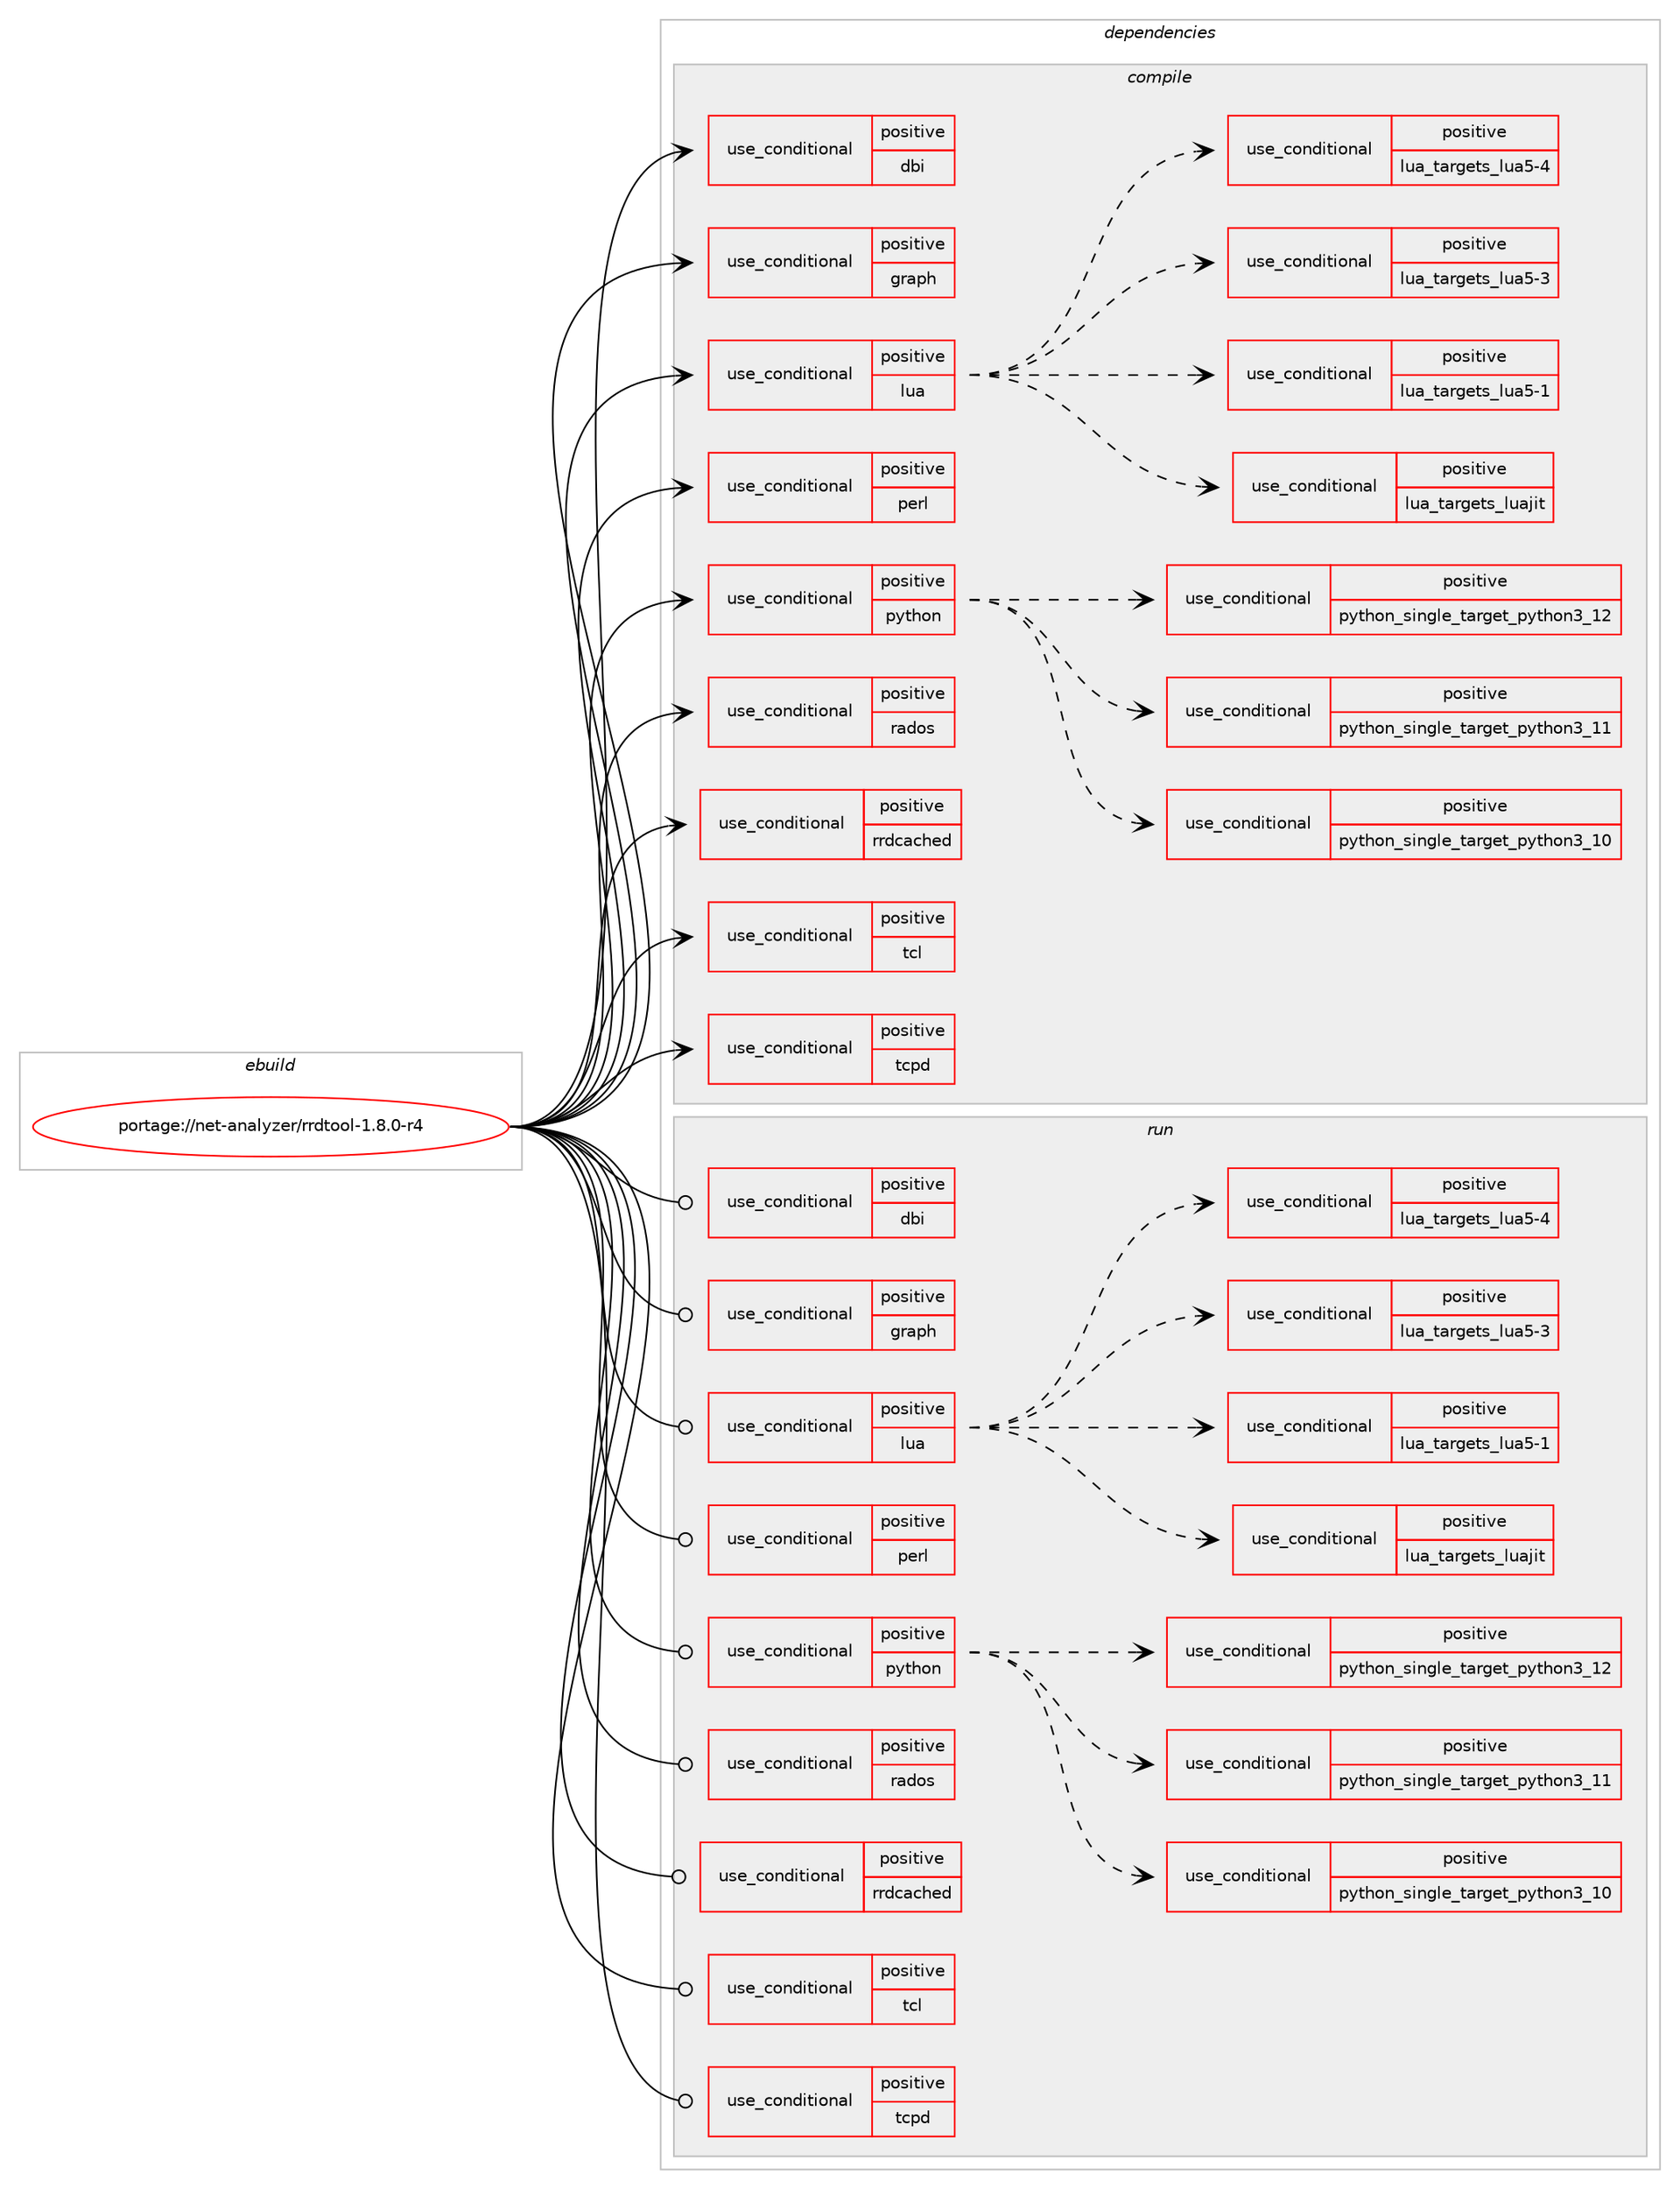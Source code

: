 digraph prolog {

# *************
# Graph options
# *************

newrank=true;
concentrate=true;
compound=true;
graph [rankdir=LR,fontname=Helvetica,fontsize=10,ranksep=1.5];#, ranksep=2.5, nodesep=0.2];
edge  [arrowhead=vee];
node  [fontname=Helvetica,fontsize=10];

# **********
# The ebuild
# **********

subgraph cluster_leftcol {
color=gray;
rank=same;
label=<<i>ebuild</i>>;
id [label="portage://net-analyzer/rrdtool-1.8.0-r4", color=red, width=4, href="../net-analyzer/rrdtool-1.8.0-r4.svg"];
}

# ****************
# The dependencies
# ****************

subgraph cluster_midcol {
color=gray;
label=<<i>dependencies</i>>;
subgraph cluster_compile {
fillcolor="#eeeeee";
style=filled;
label=<<i>compile</i>>;
subgraph cond85686 {
dependency174930 [label=<<TABLE BORDER="0" CELLBORDER="1" CELLSPACING="0" CELLPADDING="4"><TR><TD ROWSPAN="3" CELLPADDING="10">use_conditional</TD></TR><TR><TD>positive</TD></TR><TR><TD>dbi</TD></TR></TABLE>>, shape=none, color=red];
# *** BEGIN UNKNOWN DEPENDENCY TYPE (TODO) ***
# dependency174930 -> package_dependency(portage://net-analyzer/rrdtool-1.8.0-r4,install,no,dev-db,libdbi,none,[,,],[],[use(optenable(static-libs),positive)])
# *** END UNKNOWN DEPENDENCY TYPE (TODO) ***

}
id:e -> dependency174930:w [weight=20,style="solid",arrowhead="vee"];
subgraph cond85687 {
dependency174931 [label=<<TABLE BORDER="0" CELLBORDER="1" CELLSPACING="0" CELLPADDING="4"><TR><TD ROWSPAN="3" CELLPADDING="10">use_conditional</TD></TR><TR><TD>positive</TD></TR><TR><TD>graph</TD></TR></TABLE>>, shape=none, color=red];
# *** BEGIN UNKNOWN DEPENDENCY TYPE (TODO) ***
# dependency174931 -> package_dependency(portage://net-analyzer/rrdtool-1.8.0-r4,install,no,media-libs,libpng,none,[,,],[slot(0),equal],[use(optenable(static-libs),positive)])
# *** END UNKNOWN DEPENDENCY TYPE (TODO) ***

# *** BEGIN UNKNOWN DEPENDENCY TYPE (TODO) ***
# dependency174931 -> package_dependency(portage://net-analyzer/rrdtool-1.8.0-r4,install,no,x11-libs,cairo,none,[,,],[],[use(enable(svg),positive),use(optenable(static-libs),positive)])
# *** END UNKNOWN DEPENDENCY TYPE (TODO) ***

# *** BEGIN UNKNOWN DEPENDENCY TYPE (TODO) ***
# dependency174931 -> package_dependency(portage://net-analyzer/rrdtool-1.8.0-r4,install,no,x11-libs,pango,none,[,,],[],[])
# *** END UNKNOWN DEPENDENCY TYPE (TODO) ***

}
id:e -> dependency174931:w [weight=20,style="solid",arrowhead="vee"];
subgraph cond85688 {
dependency174932 [label=<<TABLE BORDER="0" CELLBORDER="1" CELLSPACING="0" CELLPADDING="4"><TR><TD ROWSPAN="3" CELLPADDING="10">use_conditional</TD></TR><TR><TD>positive</TD></TR><TR><TD>lua</TD></TR></TABLE>>, shape=none, color=red];
subgraph cond85689 {
dependency174933 [label=<<TABLE BORDER="0" CELLBORDER="1" CELLSPACING="0" CELLPADDING="4"><TR><TD ROWSPAN="3" CELLPADDING="10">use_conditional</TD></TR><TR><TD>positive</TD></TR><TR><TD>lua_targets_luajit</TD></TR></TABLE>>, shape=none, color=red];
# *** BEGIN UNKNOWN DEPENDENCY TYPE (TODO) ***
# dependency174933 -> package_dependency(portage://net-analyzer/rrdtool-1.8.0-r4,install,no,dev-lang,luajit,none,[,,],any_same_slot,[])
# *** END UNKNOWN DEPENDENCY TYPE (TODO) ***

}
dependency174932:e -> dependency174933:w [weight=20,style="dashed",arrowhead="vee"];
subgraph cond85690 {
dependency174934 [label=<<TABLE BORDER="0" CELLBORDER="1" CELLSPACING="0" CELLPADDING="4"><TR><TD ROWSPAN="3" CELLPADDING="10">use_conditional</TD></TR><TR><TD>positive</TD></TR><TR><TD>lua_targets_lua5-1</TD></TR></TABLE>>, shape=none, color=red];
# *** BEGIN UNKNOWN DEPENDENCY TYPE (TODO) ***
# dependency174934 -> package_dependency(portage://net-analyzer/rrdtool-1.8.0-r4,install,no,dev-lang,lua,none,[,,],[slot(5.1)],[])
# *** END UNKNOWN DEPENDENCY TYPE (TODO) ***

}
dependency174932:e -> dependency174934:w [weight=20,style="dashed",arrowhead="vee"];
subgraph cond85691 {
dependency174935 [label=<<TABLE BORDER="0" CELLBORDER="1" CELLSPACING="0" CELLPADDING="4"><TR><TD ROWSPAN="3" CELLPADDING="10">use_conditional</TD></TR><TR><TD>positive</TD></TR><TR><TD>lua_targets_lua5-3</TD></TR></TABLE>>, shape=none, color=red];
# *** BEGIN UNKNOWN DEPENDENCY TYPE (TODO) ***
# dependency174935 -> package_dependency(portage://net-analyzer/rrdtool-1.8.0-r4,install,no,dev-lang,lua,none,[,,],[slot(5.3)],[])
# *** END UNKNOWN DEPENDENCY TYPE (TODO) ***

}
dependency174932:e -> dependency174935:w [weight=20,style="dashed",arrowhead="vee"];
subgraph cond85692 {
dependency174936 [label=<<TABLE BORDER="0" CELLBORDER="1" CELLSPACING="0" CELLPADDING="4"><TR><TD ROWSPAN="3" CELLPADDING="10">use_conditional</TD></TR><TR><TD>positive</TD></TR><TR><TD>lua_targets_lua5-4</TD></TR></TABLE>>, shape=none, color=red];
# *** BEGIN UNKNOWN DEPENDENCY TYPE (TODO) ***
# dependency174936 -> package_dependency(portage://net-analyzer/rrdtool-1.8.0-r4,install,no,dev-lang,lua,none,[,,],[slot(5.4)],[])
# *** END UNKNOWN DEPENDENCY TYPE (TODO) ***

}
dependency174932:e -> dependency174936:w [weight=20,style="dashed",arrowhead="vee"];
}
id:e -> dependency174932:w [weight=20,style="solid",arrowhead="vee"];
subgraph cond85693 {
dependency174937 [label=<<TABLE BORDER="0" CELLBORDER="1" CELLSPACING="0" CELLPADDING="4"><TR><TD ROWSPAN="3" CELLPADDING="10">use_conditional</TD></TR><TR><TD>positive</TD></TR><TR><TD>perl</TD></TR></TABLE>>, shape=none, color=red];
# *** BEGIN UNKNOWN DEPENDENCY TYPE (TODO) ***
# dependency174937 -> package_dependency(portage://net-analyzer/rrdtool-1.8.0-r4,install,no,dev-lang,perl,none,[,,],any_same_slot,[])
# *** END UNKNOWN DEPENDENCY TYPE (TODO) ***

}
id:e -> dependency174937:w [weight=20,style="solid",arrowhead="vee"];
subgraph cond85694 {
dependency174938 [label=<<TABLE BORDER="0" CELLBORDER="1" CELLSPACING="0" CELLPADDING="4"><TR><TD ROWSPAN="3" CELLPADDING="10">use_conditional</TD></TR><TR><TD>positive</TD></TR><TR><TD>python</TD></TR></TABLE>>, shape=none, color=red];
subgraph cond85695 {
dependency174939 [label=<<TABLE BORDER="0" CELLBORDER="1" CELLSPACING="0" CELLPADDING="4"><TR><TD ROWSPAN="3" CELLPADDING="10">use_conditional</TD></TR><TR><TD>positive</TD></TR><TR><TD>python_single_target_python3_10</TD></TR></TABLE>>, shape=none, color=red];
# *** BEGIN UNKNOWN DEPENDENCY TYPE (TODO) ***
# dependency174939 -> package_dependency(portage://net-analyzer/rrdtool-1.8.0-r4,install,no,dev-lang,python,none,[,,],[slot(3.10)],[])
# *** END UNKNOWN DEPENDENCY TYPE (TODO) ***

}
dependency174938:e -> dependency174939:w [weight=20,style="dashed",arrowhead="vee"];
subgraph cond85696 {
dependency174940 [label=<<TABLE BORDER="0" CELLBORDER="1" CELLSPACING="0" CELLPADDING="4"><TR><TD ROWSPAN="3" CELLPADDING="10">use_conditional</TD></TR><TR><TD>positive</TD></TR><TR><TD>python_single_target_python3_11</TD></TR></TABLE>>, shape=none, color=red];
# *** BEGIN UNKNOWN DEPENDENCY TYPE (TODO) ***
# dependency174940 -> package_dependency(portage://net-analyzer/rrdtool-1.8.0-r4,install,no,dev-lang,python,none,[,,],[slot(3.11)],[])
# *** END UNKNOWN DEPENDENCY TYPE (TODO) ***

}
dependency174938:e -> dependency174940:w [weight=20,style="dashed",arrowhead="vee"];
subgraph cond85697 {
dependency174941 [label=<<TABLE BORDER="0" CELLBORDER="1" CELLSPACING="0" CELLPADDING="4"><TR><TD ROWSPAN="3" CELLPADDING="10">use_conditional</TD></TR><TR><TD>positive</TD></TR><TR><TD>python_single_target_python3_12</TD></TR></TABLE>>, shape=none, color=red];
# *** BEGIN UNKNOWN DEPENDENCY TYPE (TODO) ***
# dependency174941 -> package_dependency(portage://net-analyzer/rrdtool-1.8.0-r4,install,no,dev-lang,python,none,[,,],[slot(3.12)],[])
# *** END UNKNOWN DEPENDENCY TYPE (TODO) ***

}
dependency174938:e -> dependency174941:w [weight=20,style="dashed",arrowhead="vee"];
}
id:e -> dependency174938:w [weight=20,style="solid",arrowhead="vee"];
subgraph cond85698 {
dependency174942 [label=<<TABLE BORDER="0" CELLBORDER="1" CELLSPACING="0" CELLPADDING="4"><TR><TD ROWSPAN="3" CELLPADDING="10">use_conditional</TD></TR><TR><TD>positive</TD></TR><TR><TD>rados</TD></TR></TABLE>>, shape=none, color=red];
# *** BEGIN UNKNOWN DEPENDENCY TYPE (TODO) ***
# dependency174942 -> package_dependency(portage://net-analyzer/rrdtool-1.8.0-r4,install,no,sys-cluster,ceph,none,[,,],[],[])
# *** END UNKNOWN DEPENDENCY TYPE (TODO) ***

}
id:e -> dependency174942:w [weight=20,style="solid",arrowhead="vee"];
subgraph cond85699 {
dependency174943 [label=<<TABLE BORDER="0" CELLBORDER="1" CELLSPACING="0" CELLPADDING="4"><TR><TD ROWSPAN="3" CELLPADDING="10">use_conditional</TD></TR><TR><TD>positive</TD></TR><TR><TD>rrdcached</TD></TR></TABLE>>, shape=none, color=red];
# *** BEGIN UNKNOWN DEPENDENCY TYPE (TODO) ***
# dependency174943 -> package_dependency(portage://net-analyzer/rrdtool-1.8.0-r4,install,no,acct-group,rrdcached,none,[,,],[],[])
# *** END UNKNOWN DEPENDENCY TYPE (TODO) ***

# *** BEGIN UNKNOWN DEPENDENCY TYPE (TODO) ***
# dependency174943 -> package_dependency(portage://net-analyzer/rrdtool-1.8.0-r4,install,no,acct-user,rrdcached,none,[,,],[],[])
# *** END UNKNOWN DEPENDENCY TYPE (TODO) ***

}
id:e -> dependency174943:w [weight=20,style="solid",arrowhead="vee"];
subgraph cond85700 {
dependency174944 [label=<<TABLE BORDER="0" CELLBORDER="1" CELLSPACING="0" CELLPADDING="4"><TR><TD ROWSPAN="3" CELLPADDING="10">use_conditional</TD></TR><TR><TD>positive</TD></TR><TR><TD>tcl</TD></TR></TABLE>>, shape=none, color=red];
# *** BEGIN UNKNOWN DEPENDENCY TYPE (TODO) ***
# dependency174944 -> package_dependency(portage://net-analyzer/rrdtool-1.8.0-r4,install,no,dev-lang,tcl,none,[,,],[slot(0),equal],[])
# *** END UNKNOWN DEPENDENCY TYPE (TODO) ***

}
id:e -> dependency174944:w [weight=20,style="solid",arrowhead="vee"];
subgraph cond85701 {
dependency174945 [label=<<TABLE BORDER="0" CELLBORDER="1" CELLSPACING="0" CELLPADDING="4"><TR><TD ROWSPAN="3" CELLPADDING="10">use_conditional</TD></TR><TR><TD>positive</TD></TR><TR><TD>tcpd</TD></TR></TABLE>>, shape=none, color=red];
# *** BEGIN UNKNOWN DEPENDENCY TYPE (TODO) ***
# dependency174945 -> package_dependency(portage://net-analyzer/rrdtool-1.8.0-r4,install,no,sys-apps,tcp-wrappers,none,[,,],[],[])
# *** END UNKNOWN DEPENDENCY TYPE (TODO) ***

}
id:e -> dependency174945:w [weight=20,style="solid",arrowhead="vee"];
# *** BEGIN UNKNOWN DEPENDENCY TYPE (TODO) ***
# id -> package_dependency(portage://net-analyzer/rrdtool-1.8.0-r4,install,no,dev-libs,glib,none,[,,],[slot(2)],[use(optenable(static-libs),positive)])
# *** END UNKNOWN DEPENDENCY TYPE (TODO) ***

# *** BEGIN UNKNOWN DEPENDENCY TYPE (TODO) ***
# id -> package_dependency(portage://net-analyzer/rrdtool-1.8.0-r4,install,no,dev-libs,libxml2,none,[,,],[slot(2)],[use(optenable(static-libs),positive)])
# *** END UNKNOWN DEPENDENCY TYPE (TODO) ***

}
subgraph cluster_compileandrun {
fillcolor="#eeeeee";
style=filled;
label=<<i>compile and run</i>>;
}
subgraph cluster_run {
fillcolor="#eeeeee";
style=filled;
label=<<i>run</i>>;
subgraph cond85702 {
dependency174946 [label=<<TABLE BORDER="0" CELLBORDER="1" CELLSPACING="0" CELLPADDING="4"><TR><TD ROWSPAN="3" CELLPADDING="10">use_conditional</TD></TR><TR><TD>positive</TD></TR><TR><TD>dbi</TD></TR></TABLE>>, shape=none, color=red];
# *** BEGIN UNKNOWN DEPENDENCY TYPE (TODO) ***
# dependency174946 -> package_dependency(portage://net-analyzer/rrdtool-1.8.0-r4,run,no,dev-db,libdbi,none,[,,],[],[use(optenable(static-libs),positive)])
# *** END UNKNOWN DEPENDENCY TYPE (TODO) ***

}
id:e -> dependency174946:w [weight=20,style="solid",arrowhead="odot"];
subgraph cond85703 {
dependency174947 [label=<<TABLE BORDER="0" CELLBORDER="1" CELLSPACING="0" CELLPADDING="4"><TR><TD ROWSPAN="3" CELLPADDING="10">use_conditional</TD></TR><TR><TD>positive</TD></TR><TR><TD>graph</TD></TR></TABLE>>, shape=none, color=red];
# *** BEGIN UNKNOWN DEPENDENCY TYPE (TODO) ***
# dependency174947 -> package_dependency(portage://net-analyzer/rrdtool-1.8.0-r4,run,no,media-libs,libpng,none,[,,],[slot(0),equal],[use(optenable(static-libs),positive)])
# *** END UNKNOWN DEPENDENCY TYPE (TODO) ***

# *** BEGIN UNKNOWN DEPENDENCY TYPE (TODO) ***
# dependency174947 -> package_dependency(portage://net-analyzer/rrdtool-1.8.0-r4,run,no,x11-libs,cairo,none,[,,],[],[use(enable(svg),positive),use(optenable(static-libs),positive)])
# *** END UNKNOWN DEPENDENCY TYPE (TODO) ***

# *** BEGIN UNKNOWN DEPENDENCY TYPE (TODO) ***
# dependency174947 -> package_dependency(portage://net-analyzer/rrdtool-1.8.0-r4,run,no,x11-libs,pango,none,[,,],[],[])
# *** END UNKNOWN DEPENDENCY TYPE (TODO) ***

}
id:e -> dependency174947:w [weight=20,style="solid",arrowhead="odot"];
subgraph cond85704 {
dependency174948 [label=<<TABLE BORDER="0" CELLBORDER="1" CELLSPACING="0" CELLPADDING="4"><TR><TD ROWSPAN="3" CELLPADDING="10">use_conditional</TD></TR><TR><TD>positive</TD></TR><TR><TD>lua</TD></TR></TABLE>>, shape=none, color=red];
subgraph cond85705 {
dependency174949 [label=<<TABLE BORDER="0" CELLBORDER="1" CELLSPACING="0" CELLPADDING="4"><TR><TD ROWSPAN="3" CELLPADDING="10">use_conditional</TD></TR><TR><TD>positive</TD></TR><TR><TD>lua_targets_luajit</TD></TR></TABLE>>, shape=none, color=red];
# *** BEGIN UNKNOWN DEPENDENCY TYPE (TODO) ***
# dependency174949 -> package_dependency(portage://net-analyzer/rrdtool-1.8.0-r4,run,no,dev-lang,luajit,none,[,,],any_same_slot,[])
# *** END UNKNOWN DEPENDENCY TYPE (TODO) ***

}
dependency174948:e -> dependency174949:w [weight=20,style="dashed",arrowhead="vee"];
subgraph cond85706 {
dependency174950 [label=<<TABLE BORDER="0" CELLBORDER="1" CELLSPACING="0" CELLPADDING="4"><TR><TD ROWSPAN="3" CELLPADDING="10">use_conditional</TD></TR><TR><TD>positive</TD></TR><TR><TD>lua_targets_lua5-1</TD></TR></TABLE>>, shape=none, color=red];
# *** BEGIN UNKNOWN DEPENDENCY TYPE (TODO) ***
# dependency174950 -> package_dependency(portage://net-analyzer/rrdtool-1.8.0-r4,run,no,dev-lang,lua,none,[,,],[slot(5.1)],[])
# *** END UNKNOWN DEPENDENCY TYPE (TODO) ***

}
dependency174948:e -> dependency174950:w [weight=20,style="dashed",arrowhead="vee"];
subgraph cond85707 {
dependency174951 [label=<<TABLE BORDER="0" CELLBORDER="1" CELLSPACING="0" CELLPADDING="4"><TR><TD ROWSPAN="3" CELLPADDING="10">use_conditional</TD></TR><TR><TD>positive</TD></TR><TR><TD>lua_targets_lua5-3</TD></TR></TABLE>>, shape=none, color=red];
# *** BEGIN UNKNOWN DEPENDENCY TYPE (TODO) ***
# dependency174951 -> package_dependency(portage://net-analyzer/rrdtool-1.8.0-r4,run,no,dev-lang,lua,none,[,,],[slot(5.3)],[])
# *** END UNKNOWN DEPENDENCY TYPE (TODO) ***

}
dependency174948:e -> dependency174951:w [weight=20,style="dashed",arrowhead="vee"];
subgraph cond85708 {
dependency174952 [label=<<TABLE BORDER="0" CELLBORDER="1" CELLSPACING="0" CELLPADDING="4"><TR><TD ROWSPAN="3" CELLPADDING="10">use_conditional</TD></TR><TR><TD>positive</TD></TR><TR><TD>lua_targets_lua5-4</TD></TR></TABLE>>, shape=none, color=red];
# *** BEGIN UNKNOWN DEPENDENCY TYPE (TODO) ***
# dependency174952 -> package_dependency(portage://net-analyzer/rrdtool-1.8.0-r4,run,no,dev-lang,lua,none,[,,],[slot(5.4)],[])
# *** END UNKNOWN DEPENDENCY TYPE (TODO) ***

}
dependency174948:e -> dependency174952:w [weight=20,style="dashed",arrowhead="vee"];
}
id:e -> dependency174948:w [weight=20,style="solid",arrowhead="odot"];
subgraph cond85709 {
dependency174953 [label=<<TABLE BORDER="0" CELLBORDER="1" CELLSPACING="0" CELLPADDING="4"><TR><TD ROWSPAN="3" CELLPADDING="10">use_conditional</TD></TR><TR><TD>positive</TD></TR><TR><TD>perl</TD></TR></TABLE>>, shape=none, color=red];
# *** BEGIN UNKNOWN DEPENDENCY TYPE (TODO) ***
# dependency174953 -> package_dependency(portage://net-analyzer/rrdtool-1.8.0-r4,run,no,dev-lang,perl,none,[,,],any_same_slot,[])
# *** END UNKNOWN DEPENDENCY TYPE (TODO) ***

}
id:e -> dependency174953:w [weight=20,style="solid",arrowhead="odot"];
subgraph cond85710 {
dependency174954 [label=<<TABLE BORDER="0" CELLBORDER="1" CELLSPACING="0" CELLPADDING="4"><TR><TD ROWSPAN="3" CELLPADDING="10">use_conditional</TD></TR><TR><TD>positive</TD></TR><TR><TD>python</TD></TR></TABLE>>, shape=none, color=red];
subgraph cond85711 {
dependency174955 [label=<<TABLE BORDER="0" CELLBORDER="1" CELLSPACING="0" CELLPADDING="4"><TR><TD ROWSPAN="3" CELLPADDING="10">use_conditional</TD></TR><TR><TD>positive</TD></TR><TR><TD>python_single_target_python3_10</TD></TR></TABLE>>, shape=none, color=red];
# *** BEGIN UNKNOWN DEPENDENCY TYPE (TODO) ***
# dependency174955 -> package_dependency(portage://net-analyzer/rrdtool-1.8.0-r4,run,no,dev-lang,python,none,[,,],[slot(3.10)],[])
# *** END UNKNOWN DEPENDENCY TYPE (TODO) ***

}
dependency174954:e -> dependency174955:w [weight=20,style="dashed",arrowhead="vee"];
subgraph cond85712 {
dependency174956 [label=<<TABLE BORDER="0" CELLBORDER="1" CELLSPACING="0" CELLPADDING="4"><TR><TD ROWSPAN="3" CELLPADDING="10">use_conditional</TD></TR><TR><TD>positive</TD></TR><TR><TD>python_single_target_python3_11</TD></TR></TABLE>>, shape=none, color=red];
# *** BEGIN UNKNOWN DEPENDENCY TYPE (TODO) ***
# dependency174956 -> package_dependency(portage://net-analyzer/rrdtool-1.8.0-r4,run,no,dev-lang,python,none,[,,],[slot(3.11)],[])
# *** END UNKNOWN DEPENDENCY TYPE (TODO) ***

}
dependency174954:e -> dependency174956:w [weight=20,style="dashed",arrowhead="vee"];
subgraph cond85713 {
dependency174957 [label=<<TABLE BORDER="0" CELLBORDER="1" CELLSPACING="0" CELLPADDING="4"><TR><TD ROWSPAN="3" CELLPADDING="10">use_conditional</TD></TR><TR><TD>positive</TD></TR><TR><TD>python_single_target_python3_12</TD></TR></TABLE>>, shape=none, color=red];
# *** BEGIN UNKNOWN DEPENDENCY TYPE (TODO) ***
# dependency174957 -> package_dependency(portage://net-analyzer/rrdtool-1.8.0-r4,run,no,dev-lang,python,none,[,,],[slot(3.12)],[])
# *** END UNKNOWN DEPENDENCY TYPE (TODO) ***

}
dependency174954:e -> dependency174957:w [weight=20,style="dashed",arrowhead="vee"];
}
id:e -> dependency174954:w [weight=20,style="solid",arrowhead="odot"];
subgraph cond85714 {
dependency174958 [label=<<TABLE BORDER="0" CELLBORDER="1" CELLSPACING="0" CELLPADDING="4"><TR><TD ROWSPAN="3" CELLPADDING="10">use_conditional</TD></TR><TR><TD>positive</TD></TR><TR><TD>rados</TD></TR></TABLE>>, shape=none, color=red];
# *** BEGIN UNKNOWN DEPENDENCY TYPE (TODO) ***
# dependency174958 -> package_dependency(portage://net-analyzer/rrdtool-1.8.0-r4,run,no,sys-cluster,ceph,none,[,,],[],[])
# *** END UNKNOWN DEPENDENCY TYPE (TODO) ***

}
id:e -> dependency174958:w [weight=20,style="solid",arrowhead="odot"];
subgraph cond85715 {
dependency174959 [label=<<TABLE BORDER="0" CELLBORDER="1" CELLSPACING="0" CELLPADDING="4"><TR><TD ROWSPAN="3" CELLPADDING="10">use_conditional</TD></TR><TR><TD>positive</TD></TR><TR><TD>rrdcached</TD></TR></TABLE>>, shape=none, color=red];
# *** BEGIN UNKNOWN DEPENDENCY TYPE (TODO) ***
# dependency174959 -> package_dependency(portage://net-analyzer/rrdtool-1.8.0-r4,run,no,acct-group,rrdcached,none,[,,],[],[])
# *** END UNKNOWN DEPENDENCY TYPE (TODO) ***

# *** BEGIN UNKNOWN DEPENDENCY TYPE (TODO) ***
# dependency174959 -> package_dependency(portage://net-analyzer/rrdtool-1.8.0-r4,run,no,acct-user,rrdcached,none,[,,],[],[])
# *** END UNKNOWN DEPENDENCY TYPE (TODO) ***

}
id:e -> dependency174959:w [weight=20,style="solid",arrowhead="odot"];
subgraph cond85716 {
dependency174960 [label=<<TABLE BORDER="0" CELLBORDER="1" CELLSPACING="0" CELLPADDING="4"><TR><TD ROWSPAN="3" CELLPADDING="10">use_conditional</TD></TR><TR><TD>positive</TD></TR><TR><TD>tcl</TD></TR></TABLE>>, shape=none, color=red];
# *** BEGIN UNKNOWN DEPENDENCY TYPE (TODO) ***
# dependency174960 -> package_dependency(portage://net-analyzer/rrdtool-1.8.0-r4,run,no,dev-lang,tcl,none,[,,],[slot(0),equal],[])
# *** END UNKNOWN DEPENDENCY TYPE (TODO) ***

}
id:e -> dependency174960:w [weight=20,style="solid",arrowhead="odot"];
subgraph cond85717 {
dependency174961 [label=<<TABLE BORDER="0" CELLBORDER="1" CELLSPACING="0" CELLPADDING="4"><TR><TD ROWSPAN="3" CELLPADDING="10">use_conditional</TD></TR><TR><TD>positive</TD></TR><TR><TD>tcpd</TD></TR></TABLE>>, shape=none, color=red];
# *** BEGIN UNKNOWN DEPENDENCY TYPE (TODO) ***
# dependency174961 -> package_dependency(portage://net-analyzer/rrdtool-1.8.0-r4,run,no,sys-apps,tcp-wrappers,none,[,,],[],[])
# *** END UNKNOWN DEPENDENCY TYPE (TODO) ***

}
id:e -> dependency174961:w [weight=20,style="solid",arrowhead="odot"];
# *** BEGIN UNKNOWN DEPENDENCY TYPE (TODO) ***
# id -> package_dependency(portage://net-analyzer/rrdtool-1.8.0-r4,run,no,dev-libs,glib,none,[,,],[slot(2)],[use(optenable(static-libs),positive)])
# *** END UNKNOWN DEPENDENCY TYPE (TODO) ***

# *** BEGIN UNKNOWN DEPENDENCY TYPE (TODO) ***
# id -> package_dependency(portage://net-analyzer/rrdtool-1.8.0-r4,run,no,dev-libs,libxml2,none,[,,],[slot(2)],[use(optenable(static-libs),positive)])
# *** END UNKNOWN DEPENDENCY TYPE (TODO) ***

}
}

# **************
# The candidates
# **************

subgraph cluster_choices {
rank=same;
color=gray;
label=<<i>candidates</i>>;

}

}
